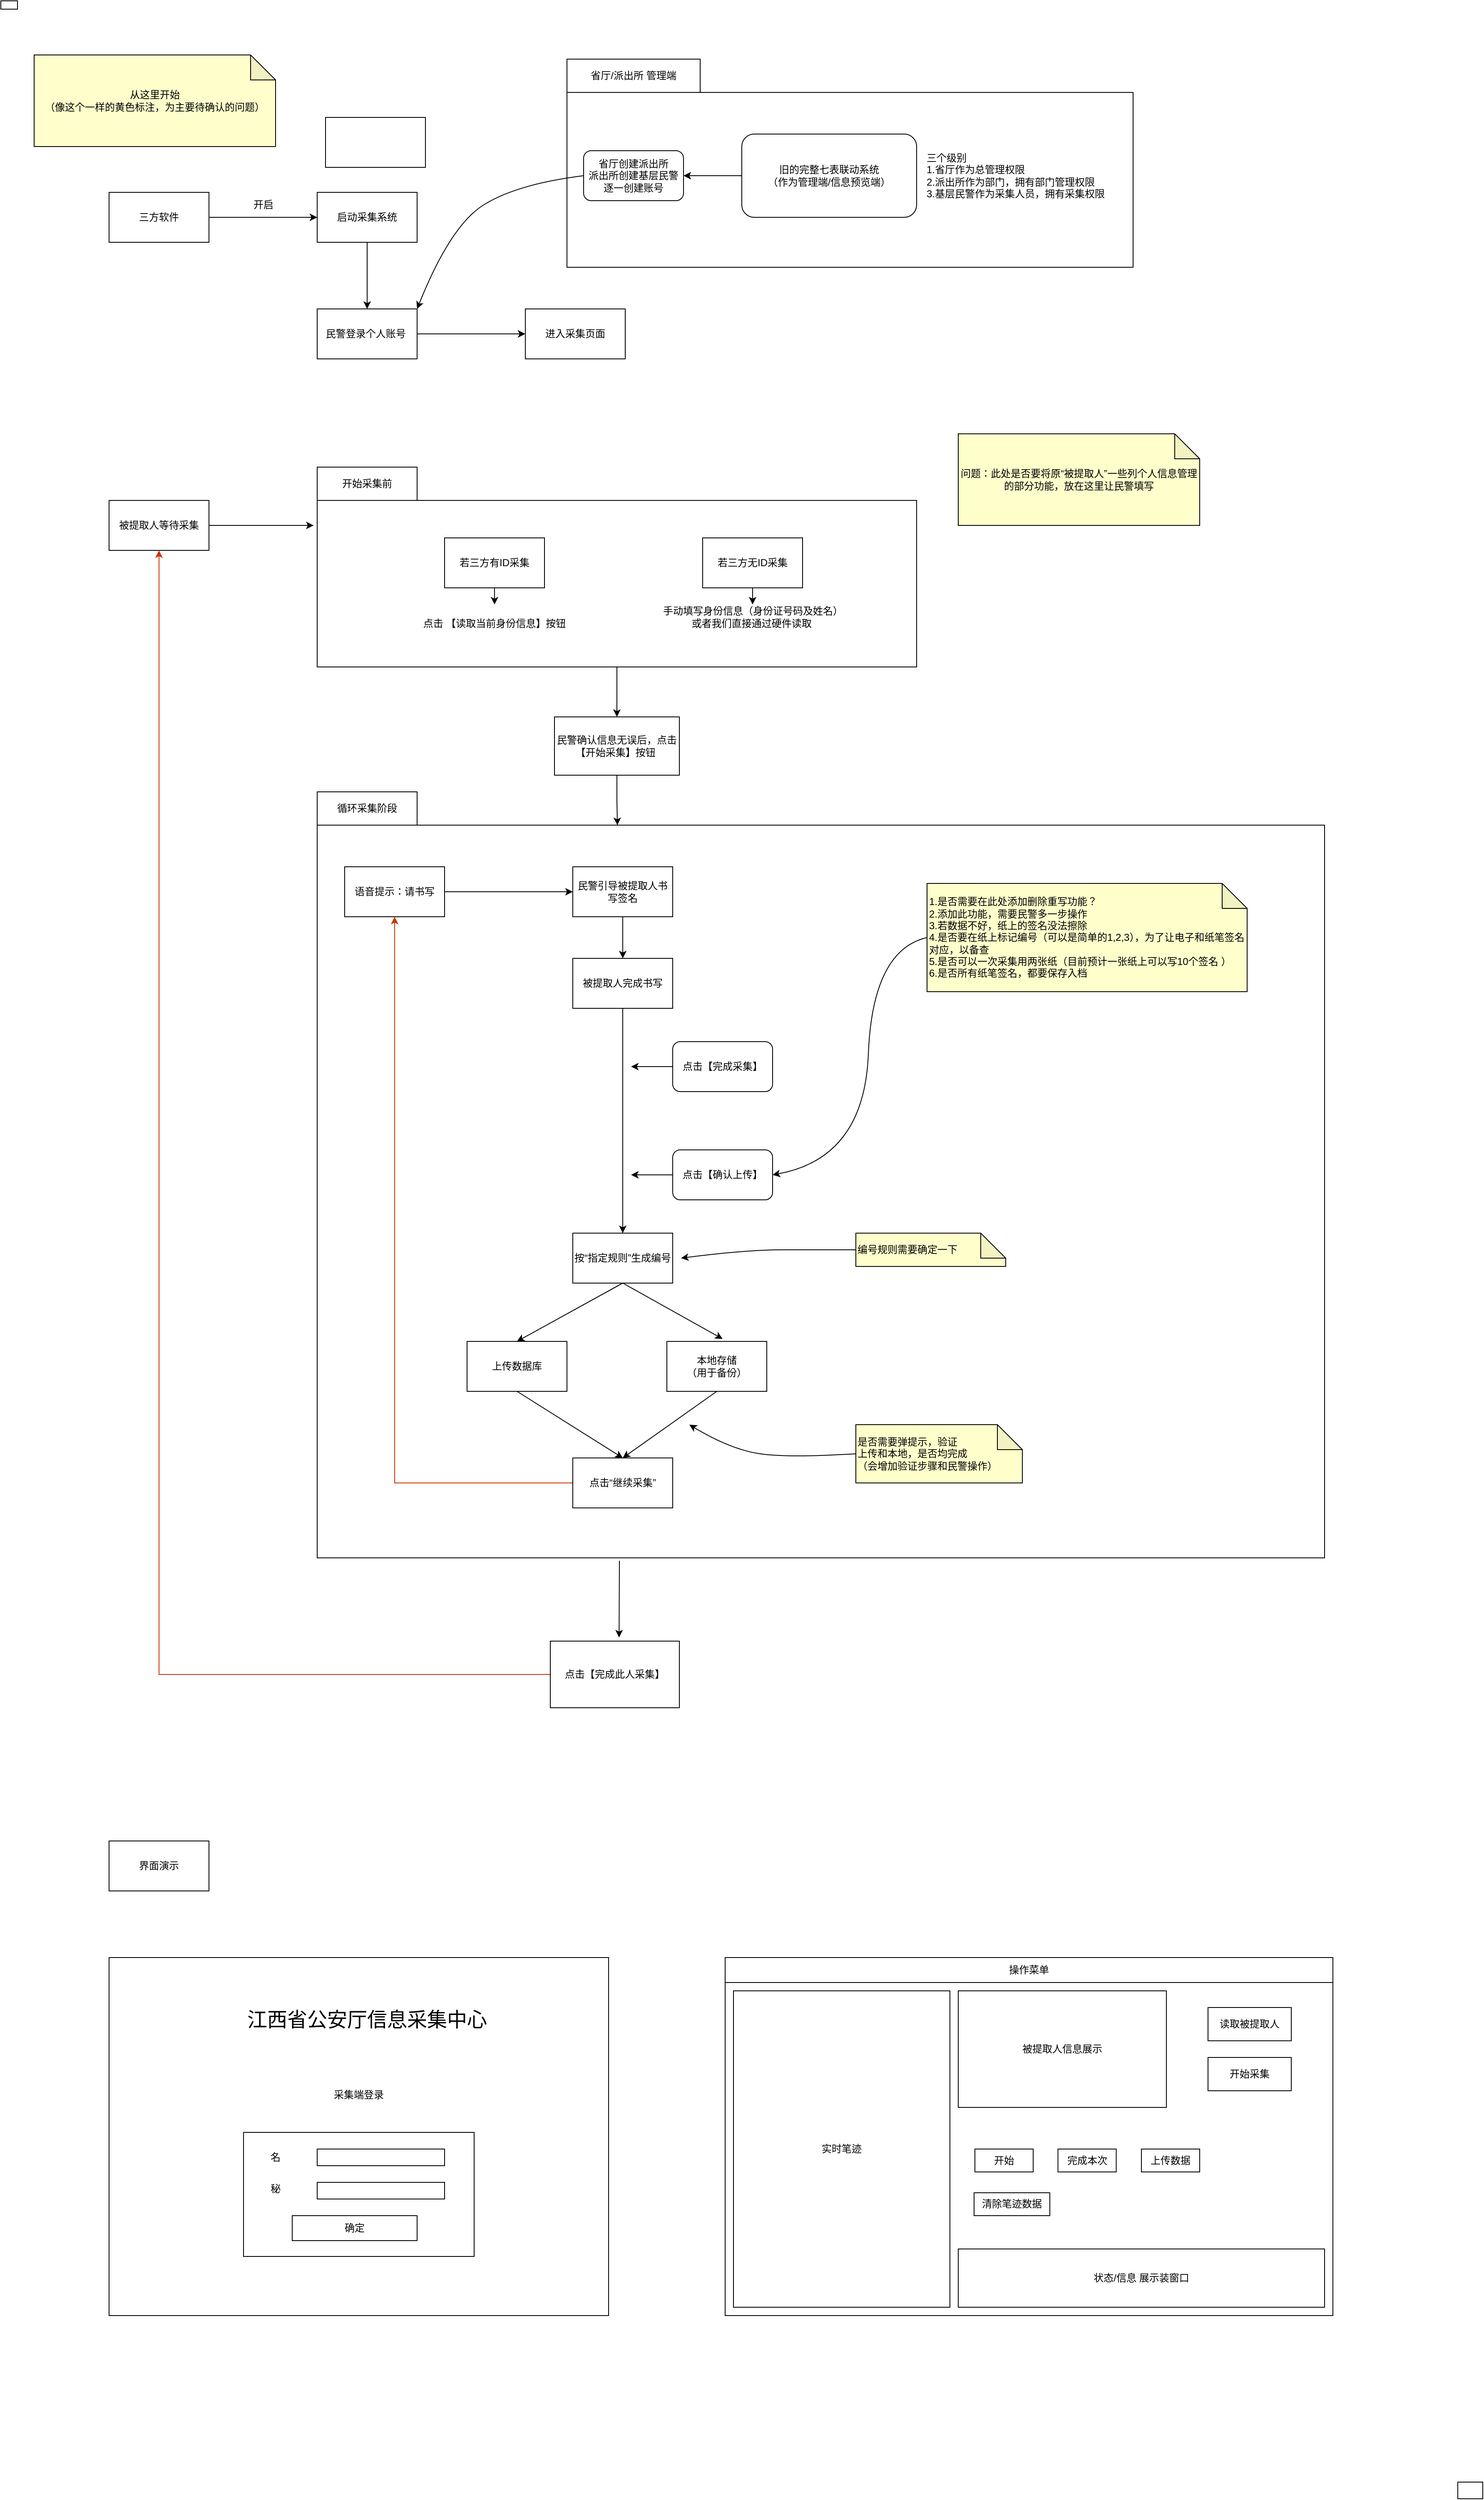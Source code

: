 <mxfile version="24.2.5" type="github">
  <diagram name="第 1 页" id="9AbFuNn6isC8OYAl83xY">
    <mxGraphModel dx="1434" dy="780" grid="1" gridSize="10" guides="1" tooltips="1" connect="1" arrows="1" fold="1" page="1" pageScale="1" pageWidth="1169" pageHeight="3000" math="0" shadow="0">
      <root>
        <mxCell id="0" />
        <mxCell id="1" parent="0" />
        <mxCell id="16uFdj2HmigpJyk7Bwz2-63" value="" style="rounded=0;whiteSpace=wrap;html=1;" vertex="1" parent="1">
          <mxGeometry x="380" y="990" width="1210" height="880" as="geometry" />
        </mxCell>
        <mxCell id="16uFdj2HmigpJyk7Bwz2-33" style="edgeStyle=orthogonalEdgeStyle;rounded=0;orthogonalLoop=1;jettySize=auto;html=1;exitX=0.5;exitY=1;exitDx=0;exitDy=0;entryX=0.5;entryY=0;entryDx=0;entryDy=0;" edge="1" parent="1" source="16uFdj2HmigpJyk7Bwz2-27" target="16uFdj2HmigpJyk7Bwz2-32">
          <mxGeometry relative="1" as="geometry" />
        </mxCell>
        <mxCell id="16uFdj2HmigpJyk7Bwz2-27" value="" style="rounded=0;whiteSpace=wrap;html=1;" vertex="1" parent="1">
          <mxGeometry x="380" y="600" width="720" height="200" as="geometry" />
        </mxCell>
        <mxCell id="16uFdj2HmigpJyk7Bwz2-18" value="" style="rounded=0;whiteSpace=wrap;html=1;" vertex="1" parent="1">
          <mxGeometry x="680" y="110" width="680" height="210" as="geometry" />
        </mxCell>
        <mxCell id="16uFdj2HmigpJyk7Bwz2-3" style="edgeStyle=orthogonalEdgeStyle;rounded=0;orthogonalLoop=1;jettySize=auto;html=1;exitX=1;exitY=0.5;exitDx=0;exitDy=0;entryX=0;entryY=0.5;entryDx=0;entryDy=0;" edge="1" parent="1" source="16uFdj2HmigpJyk7Bwz2-1" target="16uFdj2HmigpJyk7Bwz2-2">
          <mxGeometry relative="1" as="geometry" />
        </mxCell>
        <mxCell id="16uFdj2HmigpJyk7Bwz2-1" value="三方软件" style="rounded=0;whiteSpace=wrap;html=1;" vertex="1" parent="1">
          <mxGeometry x="130" y="230" width="120" height="60" as="geometry" />
        </mxCell>
        <mxCell id="16uFdj2HmigpJyk7Bwz2-6" style="edgeStyle=orthogonalEdgeStyle;rounded=0;orthogonalLoop=1;jettySize=auto;html=1;exitX=0.5;exitY=1;exitDx=0;exitDy=0;entryX=0.5;entryY=0;entryDx=0;entryDy=0;" edge="1" parent="1" source="16uFdj2HmigpJyk7Bwz2-2" target="16uFdj2HmigpJyk7Bwz2-5">
          <mxGeometry relative="1" as="geometry" />
        </mxCell>
        <mxCell id="16uFdj2HmigpJyk7Bwz2-2" value="启动采集系统" style="rounded=0;whiteSpace=wrap;html=1;" vertex="1" parent="1">
          <mxGeometry x="380" y="230" width="120" height="60" as="geometry" />
        </mxCell>
        <mxCell id="16uFdj2HmigpJyk7Bwz2-4" value="开启" style="text;html=1;align=center;verticalAlign=middle;resizable=0;points=[];autosize=1;strokeColor=none;fillColor=none;" vertex="1" parent="1">
          <mxGeometry x="290" y="230" width="50" height="30" as="geometry" />
        </mxCell>
        <mxCell id="16uFdj2HmigpJyk7Bwz2-20" style="edgeStyle=orthogonalEdgeStyle;rounded=0;orthogonalLoop=1;jettySize=auto;html=1;exitX=1;exitY=0.5;exitDx=0;exitDy=0;entryX=0;entryY=0.5;entryDx=0;entryDy=0;" edge="1" parent="1" source="16uFdj2HmigpJyk7Bwz2-5" target="16uFdj2HmigpJyk7Bwz2-7">
          <mxGeometry relative="1" as="geometry" />
        </mxCell>
        <mxCell id="16uFdj2HmigpJyk7Bwz2-5" value="民警登录个人账号&amp;nbsp;" style="rounded=0;whiteSpace=wrap;html=1;" vertex="1" parent="1">
          <mxGeometry x="380" y="370" width="120" height="60" as="geometry" />
        </mxCell>
        <mxCell id="16uFdj2HmigpJyk7Bwz2-7" value="进入采集页面" style="rounded=0;whiteSpace=wrap;html=1;" vertex="1" parent="1">
          <mxGeometry x="630" y="370" width="120" height="60" as="geometry" />
        </mxCell>
        <mxCell id="16uFdj2HmigpJyk7Bwz2-16" style="edgeStyle=orthogonalEdgeStyle;rounded=0;orthogonalLoop=1;jettySize=auto;html=1;exitX=0;exitY=0.5;exitDx=0;exitDy=0;entryX=1;entryY=0.5;entryDx=0;entryDy=0;" edge="1" parent="1" source="16uFdj2HmigpJyk7Bwz2-8" target="16uFdj2HmigpJyk7Bwz2-12">
          <mxGeometry relative="1" as="geometry" />
        </mxCell>
        <mxCell id="16uFdj2HmigpJyk7Bwz2-8" value="旧的完整七表联动系统&lt;div&gt;（作为管理端/信息预览端）&lt;/div&gt;" style="rounded=1;whiteSpace=wrap;html=1;" vertex="1" parent="1">
          <mxGeometry x="890" y="160" width="210" height="100" as="geometry" />
        </mxCell>
        <mxCell id="16uFdj2HmigpJyk7Bwz2-10" value="三个级别&lt;div&gt;1.省厅作为总管理权限&lt;/div&gt;&lt;div&gt;2.派出所作为部门，拥有部门管理权限&lt;/div&gt;&lt;div&gt;3.基层民警作为采集人员，拥有采集权限&lt;/div&gt;" style="text;html=1;align=left;verticalAlign=middle;resizable=0;points=[];autosize=1;strokeColor=none;fillColor=none;" vertex="1" parent="1">
          <mxGeometry x="1110" y="175" width="240" height="70" as="geometry" />
        </mxCell>
        <mxCell id="16uFdj2HmigpJyk7Bwz2-12" value="省厅创建派出所&lt;div&gt;派出所创建基层民警&lt;/div&gt;&lt;div&gt;逐一创建账号&lt;/div&gt;" style="rounded=1;whiteSpace=wrap;html=1;" vertex="1" parent="1">
          <mxGeometry x="700" y="180" width="120" height="60" as="geometry" />
        </mxCell>
        <mxCell id="16uFdj2HmigpJyk7Bwz2-17" value="" style="curved=1;endArrow=classic;html=1;rounded=0;exitX=0;exitY=0.5;exitDx=0;exitDy=0;entryX=1;entryY=0;entryDx=0;entryDy=0;" edge="1" parent="1" source="16uFdj2HmigpJyk7Bwz2-12" target="16uFdj2HmigpJyk7Bwz2-5">
          <mxGeometry width="50" height="50" relative="1" as="geometry">
            <mxPoint x="800" y="310" as="sourcePoint" />
            <mxPoint x="500" y="360" as="targetPoint" />
            <Array as="points">
              <mxPoint x="620" y="220" />
              <mxPoint x="540" y="270" />
            </Array>
          </mxGeometry>
        </mxCell>
        <mxCell id="16uFdj2HmigpJyk7Bwz2-19" value="省厅/派出所&amp;nbsp;管理端" style="rounded=0;whiteSpace=wrap;html=1;" vertex="1" parent="1">
          <mxGeometry x="680" y="70" width="160" height="40" as="geometry" />
        </mxCell>
        <mxCell id="16uFdj2HmigpJyk7Bwz2-21" value="被提取人等待采集" style="rounded=0;whiteSpace=wrap;html=1;" vertex="1" parent="1">
          <mxGeometry x="130" y="600" width="120" height="60" as="geometry" />
        </mxCell>
        <mxCell id="16uFdj2HmigpJyk7Bwz2-29" style="edgeStyle=orthogonalEdgeStyle;rounded=0;orthogonalLoop=1;jettySize=auto;html=1;exitX=0.5;exitY=1;exitDx=0;exitDy=0;entryX=0.5;entryY=0;entryDx=0;entryDy=0;" edge="1" parent="1" source="16uFdj2HmigpJyk7Bwz2-22" target="16uFdj2HmigpJyk7Bwz2-23">
          <mxGeometry relative="1" as="geometry" />
        </mxCell>
        <mxCell id="16uFdj2HmigpJyk7Bwz2-22" value="若三方有ID采集" style="rounded=0;whiteSpace=wrap;html=1;" vertex="1" parent="1">
          <mxGeometry x="533" y="645" width="120" height="60" as="geometry" />
        </mxCell>
        <mxCell id="16uFdj2HmigpJyk7Bwz2-23" value="点击 【读取当前身份信息】按钮" style="text;html=1;align=center;verticalAlign=middle;whiteSpace=wrap;rounded=0;" vertex="1" parent="1">
          <mxGeometry x="500" y="725" width="186" height="45" as="geometry" />
        </mxCell>
        <mxCell id="16uFdj2HmigpJyk7Bwz2-30" style="edgeStyle=orthogonalEdgeStyle;rounded=0;orthogonalLoop=1;jettySize=auto;html=1;exitX=0.5;exitY=1;exitDx=0;exitDy=0;entryX=0.5;entryY=0;entryDx=0;entryDy=0;" edge="1" parent="1" source="16uFdj2HmigpJyk7Bwz2-24" target="16uFdj2HmigpJyk7Bwz2-25">
          <mxGeometry relative="1" as="geometry" />
        </mxCell>
        <mxCell id="16uFdj2HmigpJyk7Bwz2-24" value="若三方无ID采集" style="rounded=0;whiteSpace=wrap;html=1;" vertex="1" parent="1">
          <mxGeometry x="843" y="645" width="120" height="60" as="geometry" />
        </mxCell>
        <mxCell id="16uFdj2HmigpJyk7Bwz2-25" value="手动填写身份信息（身份证号码及姓名）&lt;div&gt;或者我们直接通过硬件读取&amp;nbsp;&lt;/div&gt;" style="text;html=1;align=center;verticalAlign=middle;whiteSpace=wrap;rounded=0;" vertex="1" parent="1">
          <mxGeometry x="770.5" y="725" width="265" height="30" as="geometry" />
        </mxCell>
        <mxCell id="16uFdj2HmigpJyk7Bwz2-26" value="问题：此处是否要将原“被提取人”一些列个人信息管理的部分功能，放在这里让民警填写" style="shape=note;whiteSpace=wrap;html=1;backgroundOutline=1;darkOpacity=0.05;fillColor=#FFFFCC;verticalAlign=middle;" vertex="1" parent="1">
          <mxGeometry x="1150" y="520" width="290" height="110" as="geometry" />
        </mxCell>
        <mxCell id="16uFdj2HmigpJyk7Bwz2-28" style="edgeStyle=orthogonalEdgeStyle;rounded=0;orthogonalLoop=1;jettySize=auto;html=1;exitX=1;exitY=0.5;exitDx=0;exitDy=0;entryX=-0.006;entryY=0.15;entryDx=0;entryDy=0;entryPerimeter=0;" edge="1" parent="1" source="16uFdj2HmigpJyk7Bwz2-21" target="16uFdj2HmigpJyk7Bwz2-27">
          <mxGeometry relative="1" as="geometry" />
        </mxCell>
        <mxCell id="16uFdj2HmigpJyk7Bwz2-31" value="开始采集前" style="rounded=0;whiteSpace=wrap;html=1;" vertex="1" parent="1">
          <mxGeometry x="380" y="560" width="120" height="40" as="geometry" />
        </mxCell>
        <mxCell id="16uFdj2HmigpJyk7Bwz2-32" value="民警确认信息无误后，点击&lt;div&gt;【开始采集】按钮&amp;nbsp;&lt;/div&gt;" style="rounded=0;whiteSpace=wrap;html=1;" vertex="1" parent="1">
          <mxGeometry x="665" y="860" width="150" height="70" as="geometry" />
        </mxCell>
        <mxCell id="16uFdj2HmigpJyk7Bwz2-62" style="edgeStyle=orthogonalEdgeStyle;rounded=0;orthogonalLoop=1;jettySize=auto;html=1;exitX=1;exitY=0.5;exitDx=0;exitDy=0;entryX=0;entryY=0.5;entryDx=0;entryDy=0;" edge="1" parent="1" source="16uFdj2HmigpJyk7Bwz2-34" target="16uFdj2HmigpJyk7Bwz2-35">
          <mxGeometry relative="1" as="geometry" />
        </mxCell>
        <mxCell id="16uFdj2HmigpJyk7Bwz2-34" value="语音提示：请书写" style="rounded=0;whiteSpace=wrap;html=1;" vertex="1" parent="1">
          <mxGeometry x="413" y="1040" width="120" height="60" as="geometry" />
        </mxCell>
        <mxCell id="16uFdj2HmigpJyk7Bwz2-39" style="edgeStyle=orthogonalEdgeStyle;rounded=0;orthogonalLoop=1;jettySize=auto;html=1;exitX=0.5;exitY=1;exitDx=0;exitDy=0;entryX=0.5;entryY=0;entryDx=0;entryDy=0;" edge="1" parent="1" source="16uFdj2HmigpJyk7Bwz2-35" target="16uFdj2HmigpJyk7Bwz2-36">
          <mxGeometry relative="1" as="geometry" />
        </mxCell>
        <mxCell id="16uFdj2HmigpJyk7Bwz2-35" value="民警引导被提取人书写签名" style="rounded=0;whiteSpace=wrap;html=1;" vertex="1" parent="1">
          <mxGeometry x="687" y="1040" width="120" height="60" as="geometry" />
        </mxCell>
        <mxCell id="16uFdj2HmigpJyk7Bwz2-43" style="edgeStyle=orthogonalEdgeStyle;rounded=0;orthogonalLoop=1;jettySize=auto;html=1;exitX=0.5;exitY=1;exitDx=0;exitDy=0;entryX=0.5;entryY=0;entryDx=0;entryDy=0;" edge="1" parent="1" source="16uFdj2HmigpJyk7Bwz2-36" target="16uFdj2HmigpJyk7Bwz2-42">
          <mxGeometry relative="1" as="geometry" />
        </mxCell>
        <mxCell id="16uFdj2HmigpJyk7Bwz2-36" value="被提取人完成书写" style="rounded=0;whiteSpace=wrap;html=1;" vertex="1" parent="1">
          <mxGeometry x="687" y="1150" width="120" height="60" as="geometry" />
        </mxCell>
        <mxCell id="16uFdj2HmigpJyk7Bwz2-45" style="edgeStyle=orthogonalEdgeStyle;rounded=0;orthogonalLoop=1;jettySize=auto;html=1;exitX=0;exitY=0.5;exitDx=0;exitDy=0;" edge="1" parent="1" source="16uFdj2HmigpJyk7Bwz2-40">
          <mxGeometry relative="1" as="geometry">
            <mxPoint x="757" y="1410" as="targetPoint" />
          </mxGeometry>
        </mxCell>
        <mxCell id="16uFdj2HmigpJyk7Bwz2-40" value="点击【确认上传】" style="rounded=1;whiteSpace=wrap;html=1;" vertex="1" parent="1">
          <mxGeometry x="807" y="1380" width="120" height="60" as="geometry" />
        </mxCell>
        <mxCell id="16uFdj2HmigpJyk7Bwz2-41" value="1.是否需要在此处添加删除重写功能？&lt;div&gt;2.添加此功能，需要民警多一步操作&lt;/div&gt;&lt;div&gt;3.若数据不好，纸上的签名没法擦除&lt;/div&gt;&lt;div&gt;4.是否要在纸上标记编号（可以是简单的1,2,3），为了让电子和纸笔签名对应，以备查&lt;/div&gt;&lt;div&gt;5.是否可以一次采集用两张纸（目前预计一张纸上可以写10个签名 ）&lt;/div&gt;&lt;div&gt;6.是否所有纸笔签名，都要保存入档&lt;/div&gt;" style="shape=note;whiteSpace=wrap;html=1;backgroundOutline=1;darkOpacity=0.05;fillColor=#FFFFCC;verticalAlign=middle;align=left;" vertex="1" parent="1">
          <mxGeometry x="1112.5" y="1060" width="384.5" height="130" as="geometry" />
        </mxCell>
        <mxCell id="16uFdj2HmigpJyk7Bwz2-42" value="按“指定规则”生成编号" style="rounded=0;whiteSpace=wrap;html=1;" vertex="1" parent="1">
          <mxGeometry x="687" y="1480" width="120" height="60" as="geometry" />
        </mxCell>
        <mxCell id="16uFdj2HmigpJyk7Bwz2-44" value="" style="curved=1;endArrow=classic;html=1;rounded=0;exitX=0;exitY=0.5;exitDx=0;exitDy=0;exitPerimeter=0;entryX=1;entryY=0.5;entryDx=0;entryDy=0;" edge="1" parent="1" source="16uFdj2HmigpJyk7Bwz2-41" target="16uFdj2HmigpJyk7Bwz2-40">
          <mxGeometry width="50" height="50" relative="1" as="geometry">
            <mxPoint x="987" y="1190" as="sourcePoint" />
            <mxPoint x="1017" y="1110" as="targetPoint" />
            <Array as="points">
              <mxPoint x="1047" y="1140" />
              <mxPoint x="1037" y="1390" />
            </Array>
          </mxGeometry>
        </mxCell>
        <mxCell id="16uFdj2HmigpJyk7Bwz2-46" value="编号规则需要确定一下" style="shape=note;whiteSpace=wrap;html=1;backgroundOutline=1;darkOpacity=0.05;fillColor=#FFFFCC;verticalAlign=middle;align=left;" vertex="1" parent="1">
          <mxGeometry x="1027" y="1480" width="180" height="40" as="geometry" />
        </mxCell>
        <mxCell id="16uFdj2HmigpJyk7Bwz2-48" value="" style="curved=1;endArrow=classic;html=1;rounded=0;exitX=0;exitY=0.5;exitDx=0;exitDy=0;exitPerimeter=0;" edge="1" parent="1" source="16uFdj2HmigpJyk7Bwz2-46">
          <mxGeometry width="50" height="50" relative="1" as="geometry">
            <mxPoint x="897" y="1550" as="sourcePoint" />
            <mxPoint x="817" y="1510" as="targetPoint" />
            <Array as="points">
              <mxPoint x="977" y="1500" />
              <mxPoint x="897" y="1500" />
            </Array>
          </mxGeometry>
        </mxCell>
        <mxCell id="16uFdj2HmigpJyk7Bwz2-49" value="上传数据库" style="rounded=0;whiteSpace=wrap;html=1;" vertex="1" parent="1">
          <mxGeometry x="560" y="1610" width="120" height="60" as="geometry" />
        </mxCell>
        <mxCell id="16uFdj2HmigpJyk7Bwz2-50" value="本地存储&lt;div&gt;（用于备份）&lt;/div&gt;" style="rounded=0;whiteSpace=wrap;html=1;" vertex="1" parent="1">
          <mxGeometry x="800" y="1610" width="120" height="60" as="geometry" />
        </mxCell>
        <mxCell id="16uFdj2HmigpJyk7Bwz2-51" value="" style="endArrow=classic;html=1;rounded=0;exitX=0.5;exitY=1;exitDx=0;exitDy=0;entryX=0.5;entryY=0;entryDx=0;entryDy=0;" edge="1" parent="1" source="16uFdj2HmigpJyk7Bwz2-42" target="16uFdj2HmigpJyk7Bwz2-49">
          <mxGeometry width="50" height="50" relative="1" as="geometry">
            <mxPoint x="677" y="1470" as="sourcePoint" />
            <mxPoint x="727" y="1420" as="targetPoint" />
          </mxGeometry>
        </mxCell>
        <mxCell id="16uFdj2HmigpJyk7Bwz2-52" value="" style="endArrow=classic;html=1;rounded=0;exitX=0.5;exitY=1;exitDx=0;exitDy=0;entryX=0.558;entryY=-0.05;entryDx=0;entryDy=0;entryPerimeter=0;" edge="1" parent="1" source="16uFdj2HmigpJyk7Bwz2-42" target="16uFdj2HmigpJyk7Bwz2-50">
          <mxGeometry width="50" height="50" relative="1" as="geometry">
            <mxPoint x="847" y="1650" as="sourcePoint" />
            <mxPoint x="897" y="1600" as="targetPoint" />
          </mxGeometry>
        </mxCell>
        <mxCell id="16uFdj2HmigpJyk7Bwz2-53" value="是否需要弹提示，验证&lt;div&gt;上传和本地，是否均完成&lt;/div&gt;&lt;div&gt;（会增加验证步骤和民警操作）&lt;/div&gt;" style="shape=note;whiteSpace=wrap;html=1;backgroundOutline=1;darkOpacity=0.05;fillColor=#FFFFCC;verticalAlign=middle;align=left;" vertex="1" parent="1">
          <mxGeometry x="1027" y="1710" width="200" height="70" as="geometry" />
        </mxCell>
        <mxCell id="16uFdj2HmigpJyk7Bwz2-61" style="edgeStyle=orthogonalEdgeStyle;rounded=0;orthogonalLoop=1;jettySize=auto;html=1;exitX=0;exitY=0.5;exitDx=0;exitDy=0;entryX=0.5;entryY=1;entryDx=0;entryDy=0;fillColor=#fa6800;strokeColor=#C73500;" edge="1" parent="1" source="16uFdj2HmigpJyk7Bwz2-54" target="16uFdj2HmigpJyk7Bwz2-34">
          <mxGeometry relative="1" as="geometry">
            <mxPoint x="460" y="1110" as="targetPoint" />
          </mxGeometry>
        </mxCell>
        <mxCell id="16uFdj2HmigpJyk7Bwz2-54" value="点击“继续采集”" style="rounded=0;whiteSpace=wrap;html=1;" vertex="1" parent="1">
          <mxGeometry x="687" y="1750" width="120" height="60" as="geometry" />
        </mxCell>
        <mxCell id="16uFdj2HmigpJyk7Bwz2-56" value="" style="endArrow=classic;html=1;rounded=0;exitX=0.5;exitY=1;exitDx=0;exitDy=0;entryX=0.5;entryY=0;entryDx=0;entryDy=0;" edge="1" parent="1" source="16uFdj2HmigpJyk7Bwz2-49" target="16uFdj2HmigpJyk7Bwz2-54">
          <mxGeometry width="50" height="50" relative="1" as="geometry">
            <mxPoint x="687" y="1750" as="sourcePoint" />
            <mxPoint x="737" y="1700" as="targetPoint" />
          </mxGeometry>
        </mxCell>
        <mxCell id="16uFdj2HmigpJyk7Bwz2-57" value="" style="endArrow=classic;html=1;rounded=0;exitX=0.5;exitY=1;exitDx=0;exitDy=0;entryX=0.5;entryY=0;entryDx=0;entryDy=0;" edge="1" parent="1" source="16uFdj2HmigpJyk7Bwz2-50" target="16uFdj2HmigpJyk7Bwz2-54">
          <mxGeometry width="50" height="50" relative="1" as="geometry">
            <mxPoint x="807" y="1770" as="sourcePoint" />
            <mxPoint x="857" y="1720" as="targetPoint" />
          </mxGeometry>
        </mxCell>
        <mxCell id="16uFdj2HmigpJyk7Bwz2-58" value="" style="curved=1;endArrow=classic;html=1;rounded=0;exitX=0;exitY=0.5;exitDx=0;exitDy=0;exitPerimeter=0;" edge="1" parent="1" source="16uFdj2HmigpJyk7Bwz2-53">
          <mxGeometry width="50" height="50" relative="1" as="geometry">
            <mxPoint x="887" y="1770" as="sourcePoint" />
            <mxPoint x="827" y="1710" as="targetPoint" />
            <Array as="points">
              <mxPoint x="947" y="1750" />
              <mxPoint x="877" y="1740" />
            </Array>
          </mxGeometry>
        </mxCell>
        <mxCell id="16uFdj2HmigpJyk7Bwz2-59" style="edgeStyle=orthogonalEdgeStyle;rounded=0;orthogonalLoop=1;jettySize=auto;html=1;exitX=0;exitY=0.5;exitDx=0;exitDy=0;" edge="1" parent="1" source="16uFdj2HmigpJyk7Bwz2-60">
          <mxGeometry relative="1" as="geometry">
            <mxPoint x="757" y="1280" as="targetPoint" />
          </mxGeometry>
        </mxCell>
        <mxCell id="16uFdj2HmigpJyk7Bwz2-60" value="点击【完成采集】" style="rounded=1;whiteSpace=wrap;html=1;" vertex="1" parent="1">
          <mxGeometry x="807" y="1250" width="120" height="60" as="geometry" />
        </mxCell>
        <mxCell id="16uFdj2HmigpJyk7Bwz2-64" value="循环采集阶段" style="rounded=0;whiteSpace=wrap;html=1;" vertex="1" parent="1">
          <mxGeometry x="380" y="950" width="120" height="40" as="geometry" />
        </mxCell>
        <mxCell id="16uFdj2HmigpJyk7Bwz2-66" style="edgeStyle=orthogonalEdgeStyle;rounded=0;orthogonalLoop=1;jettySize=auto;html=1;exitX=0.5;exitY=1;exitDx=0;exitDy=0;entryX=0.298;entryY=0;entryDx=0;entryDy=0;entryPerimeter=0;" edge="1" parent="1" source="16uFdj2HmigpJyk7Bwz2-32" target="16uFdj2HmigpJyk7Bwz2-63">
          <mxGeometry relative="1" as="geometry" />
        </mxCell>
        <mxCell id="16uFdj2HmigpJyk7Bwz2-70" style="edgeStyle=orthogonalEdgeStyle;rounded=0;orthogonalLoop=1;jettySize=auto;html=1;exitX=0;exitY=0.5;exitDx=0;exitDy=0;entryX=0.5;entryY=1;entryDx=0;entryDy=0;fillColor=#fa6800;strokeColor=#C73500;" edge="1" parent="1" source="16uFdj2HmigpJyk7Bwz2-67" target="16uFdj2HmigpJyk7Bwz2-21">
          <mxGeometry relative="1" as="geometry" />
        </mxCell>
        <mxCell id="16uFdj2HmigpJyk7Bwz2-67" value="点击【完成此人采集】" style="rounded=0;whiteSpace=wrap;html=1;" vertex="1" parent="1">
          <mxGeometry x="660" y="1970" width="155" height="80" as="geometry" />
        </mxCell>
        <mxCell id="16uFdj2HmigpJyk7Bwz2-69" value="" style="endArrow=classic;html=1;rounded=0;entryX=0.533;entryY=-0.055;entryDx=0;entryDy=0;entryPerimeter=0;exitX=0.3;exitY=1.004;exitDx=0;exitDy=0;exitPerimeter=0;" edge="1" parent="1" source="16uFdj2HmigpJyk7Bwz2-63" target="16uFdj2HmigpJyk7Bwz2-67">
          <mxGeometry width="50" height="50" relative="1" as="geometry">
            <mxPoint x="743" y="1880" as="sourcePoint" />
            <mxPoint x="760" y="1900" as="targetPoint" />
          </mxGeometry>
        </mxCell>
        <mxCell id="16uFdj2HmigpJyk7Bwz2-71" value="界面演示" style="rounded=0;whiteSpace=wrap;html=1;" vertex="1" parent="1">
          <mxGeometry x="130" y="2210" width="120" height="60" as="geometry" />
        </mxCell>
        <mxCell id="16uFdj2HmigpJyk7Bwz2-72" value="" style="rounded=0;whiteSpace=wrap;html=1;" vertex="1" parent="1">
          <mxGeometry x="130" y="2350" width="600" height="430" as="geometry" />
        </mxCell>
        <mxCell id="16uFdj2HmigpJyk7Bwz2-73" value="江西省公安厅&lt;span style=&quot;background-color: initial;&quot;&gt;信息采集中心&lt;/span&gt;" style="text;html=1;align=center;verticalAlign=middle;whiteSpace=wrap;rounded=0;strokeWidth=1;fontSize=24;" vertex="1" parent="1">
          <mxGeometry x="200" y="2400" width="480" height="50" as="geometry" />
        </mxCell>
        <mxCell id="16uFdj2HmigpJyk7Bwz2-74" value="采集端登录" style="text;html=1;align=center;verticalAlign=middle;whiteSpace=wrap;rounded=0;" vertex="1" parent="1">
          <mxGeometry x="370" y="2500" width="120" height="30" as="geometry" />
        </mxCell>
        <mxCell id="16uFdj2HmigpJyk7Bwz2-75" value="" style="rounded=0;whiteSpace=wrap;html=1;" vertex="1" parent="1">
          <mxGeometry x="291.5" y="2560" width="277" height="149" as="geometry" />
        </mxCell>
        <mxCell id="16uFdj2HmigpJyk7Bwz2-76" value="" style="rounded=0;whiteSpace=wrap;html=1;" vertex="1" parent="1">
          <mxGeometry x="380" y="2580" width="153" height="20" as="geometry" />
        </mxCell>
        <mxCell id="16uFdj2HmigpJyk7Bwz2-77" value="" style="rounded=0;whiteSpace=wrap;html=1;" vertex="1" parent="1">
          <mxGeometry x="380" y="2620" width="153" height="20" as="geometry" />
        </mxCell>
        <mxCell id="16uFdj2HmigpJyk7Bwz2-78" value="确定" style="rounded=0;whiteSpace=wrap;html=1;" vertex="1" parent="1">
          <mxGeometry x="350" y="2660" width="150" height="30" as="geometry" />
        </mxCell>
        <mxCell id="16uFdj2HmigpJyk7Bwz2-79" value="名" style="text;html=1;align=center;verticalAlign=middle;whiteSpace=wrap;rounded=0;" vertex="1" parent="1">
          <mxGeometry x="300" y="2577.5" width="60" height="25" as="geometry" />
        </mxCell>
        <mxCell id="16uFdj2HmigpJyk7Bwz2-80" value="秘" style="text;html=1;align=center;verticalAlign=middle;whiteSpace=wrap;rounded=0;" vertex="1" parent="1">
          <mxGeometry x="300" y="2615" width="60" height="25" as="geometry" />
        </mxCell>
        <mxCell id="16uFdj2HmigpJyk7Bwz2-81" value="" style="rounded=0;whiteSpace=wrap;html=1;" vertex="1" parent="1">
          <mxGeometry x="870" y="2350" width="730" height="430" as="geometry" />
        </mxCell>
        <mxCell id="16uFdj2HmigpJyk7Bwz2-82" value="操作菜单" style="rounded=0;whiteSpace=wrap;html=1;" vertex="1" parent="1">
          <mxGeometry x="870" y="2350" width="730" height="30" as="geometry" />
        </mxCell>
        <mxCell id="16uFdj2HmigpJyk7Bwz2-83" value="实时笔迹" style="rounded=0;whiteSpace=wrap;html=1;" vertex="1" parent="1">
          <mxGeometry x="880" y="2390" width="260" height="380" as="geometry" />
        </mxCell>
        <mxCell id="16uFdj2HmigpJyk7Bwz2-84" value="开始采集" style="rounded=0;whiteSpace=wrap;html=1;" vertex="1" parent="1">
          <mxGeometry x="1450" y="2470" width="100" height="40" as="geometry" />
        </mxCell>
        <mxCell id="16uFdj2HmigpJyk7Bwz2-86" value="被提取人信息展示" style="rounded=0;whiteSpace=wrap;html=1;" vertex="1" parent="1">
          <mxGeometry x="1150" y="2390" width="250" height="140" as="geometry" />
        </mxCell>
        <mxCell id="16uFdj2HmigpJyk7Bwz2-87" value="开始" style="rounded=0;whiteSpace=wrap;html=1;" vertex="1" parent="1">
          <mxGeometry x="1170" y="2580" width="70" height="27.5" as="geometry" />
        </mxCell>
        <mxCell id="16uFdj2HmigpJyk7Bwz2-88" value="完成本次" style="rounded=0;whiteSpace=wrap;html=1;" vertex="1" parent="1">
          <mxGeometry x="1269.75" y="2580" width="70" height="27.5" as="geometry" />
        </mxCell>
        <mxCell id="16uFdj2HmigpJyk7Bwz2-89" value="上传数据" style="rounded=0;whiteSpace=wrap;html=1;" vertex="1" parent="1">
          <mxGeometry x="1370" y="2580" width="70" height="27.5" as="geometry" />
        </mxCell>
        <mxCell id="16uFdj2HmigpJyk7Bwz2-90" value="读取被提取人" style="rounded=0;whiteSpace=wrap;html=1;" vertex="1" parent="1">
          <mxGeometry x="1450" y="2410" width="100" height="40" as="geometry" />
        </mxCell>
        <mxCell id="16uFdj2HmigpJyk7Bwz2-91" value="清除笔迹数据" style="rounded=0;whiteSpace=wrap;html=1;" vertex="1" parent="1">
          <mxGeometry x="1169" y="2632.5" width="91" height="27.5" as="geometry" />
        </mxCell>
        <mxCell id="16uFdj2HmigpJyk7Bwz2-92" value="状态/信息&amp;nbsp;展示装窗口" style="rounded=0;whiteSpace=wrap;html=1;" vertex="1" parent="1">
          <mxGeometry x="1150" y="2700" width="440" height="70" as="geometry" />
        </mxCell>
        <mxCell id="16uFdj2HmigpJyk7Bwz2-94" value="从这里开始&lt;div&gt;（像这个一样的黄色标注，为主要待确认的问题）&lt;/div&gt;" style="shape=note;whiteSpace=wrap;html=1;backgroundOutline=1;darkOpacity=0.05;fillColor=#FFFFCC;verticalAlign=middle;" vertex="1" parent="1">
          <mxGeometry x="40" y="65" width="290" height="110" as="geometry" />
        </mxCell>
        <mxCell id="16uFdj2HmigpJyk7Bwz2-95" value="" style="rounded=0;whiteSpace=wrap;html=1;" vertex="1" parent="1">
          <mxGeometry x="390" y="140" width="120" height="60" as="geometry" />
        </mxCell>
        <mxCell id="16uFdj2HmigpJyk7Bwz2-96" value="" style="rounded=0;whiteSpace=wrap;html=1;" vertex="1" parent="1">
          <mxGeometry width="20" height="10" as="geometry" />
        </mxCell>
        <mxCell id="16uFdj2HmigpJyk7Bwz2-97" value="" style="rounded=0;whiteSpace=wrap;html=1;" vertex="1" parent="1">
          <mxGeometry x="1750" y="2980" width="30" height="20" as="geometry" />
        </mxCell>
      </root>
    </mxGraphModel>
  </diagram>
</mxfile>
